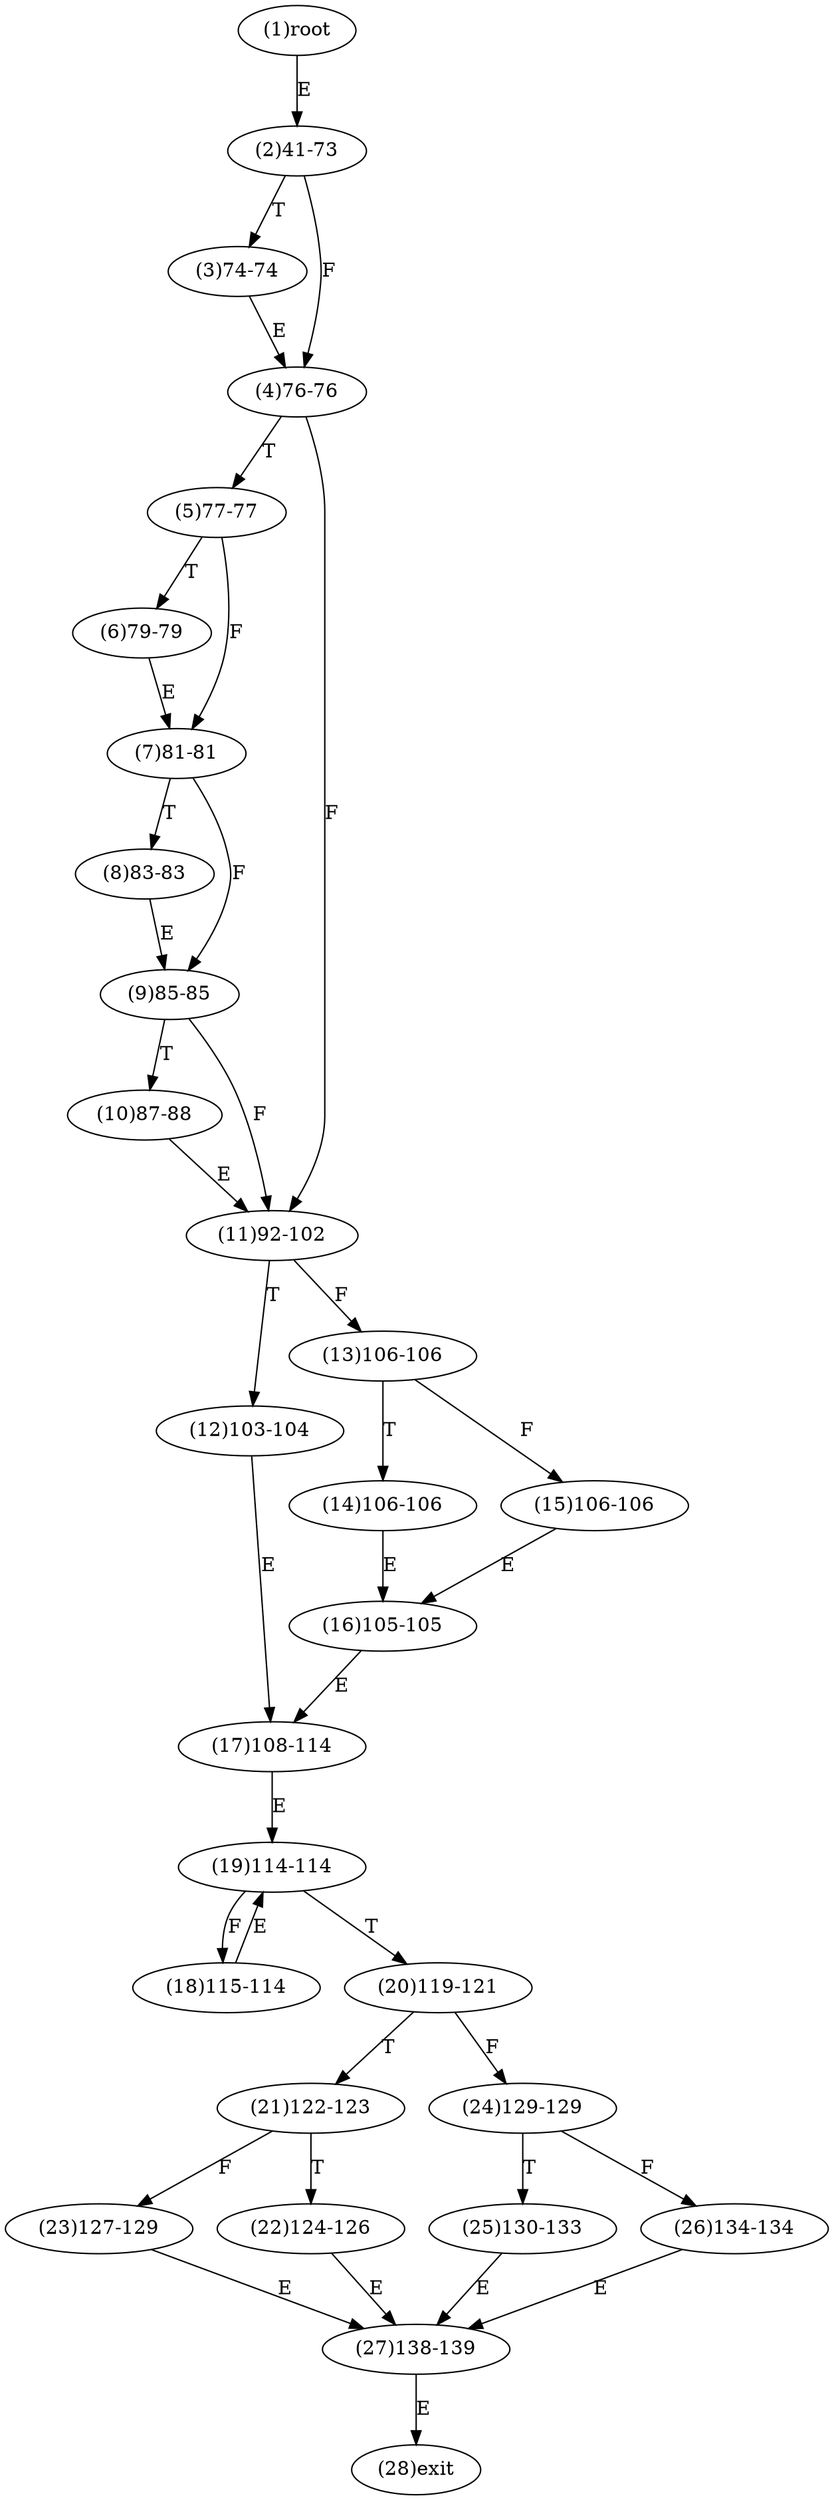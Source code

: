 digraph "" { 
1[ label="(1)root"];
2[ label="(2)41-73"];
3[ label="(3)74-74"];
4[ label="(4)76-76"];
5[ label="(5)77-77"];
6[ label="(6)79-79"];
7[ label="(7)81-81"];
8[ label="(8)83-83"];
9[ label="(9)85-85"];
10[ label="(10)87-88"];
11[ label="(11)92-102"];
12[ label="(12)103-104"];
13[ label="(13)106-106"];
14[ label="(14)106-106"];
15[ label="(15)106-106"];
17[ label="(17)108-114"];
16[ label="(16)105-105"];
19[ label="(19)114-114"];
18[ label="(18)115-114"];
21[ label="(21)122-123"];
20[ label="(20)119-121"];
23[ label="(23)127-129"];
22[ label="(22)124-126"];
25[ label="(25)130-133"];
24[ label="(24)129-129"];
27[ label="(27)138-139"];
26[ label="(26)134-134"];
28[ label="(28)exit"];
1->2[ label="E"];
2->4[ label="F"];
2->3[ label="T"];
3->4[ label="E"];
4->11[ label="F"];
4->5[ label="T"];
5->7[ label="F"];
5->6[ label="T"];
6->7[ label="E"];
7->9[ label="F"];
7->8[ label="T"];
8->9[ label="E"];
9->11[ label="F"];
9->10[ label="T"];
10->11[ label="E"];
11->13[ label="F"];
11->12[ label="T"];
12->17[ label="E"];
13->15[ label="F"];
13->14[ label="T"];
14->16[ label="E"];
15->16[ label="E"];
16->17[ label="E"];
17->19[ label="E"];
18->19[ label="E"];
19->18[ label="F"];
19->20[ label="T"];
20->24[ label="F"];
20->21[ label="T"];
21->23[ label="F"];
21->22[ label="T"];
22->27[ label="E"];
23->27[ label="E"];
24->26[ label="F"];
24->25[ label="T"];
25->27[ label="E"];
26->27[ label="E"];
27->28[ label="E"];
}